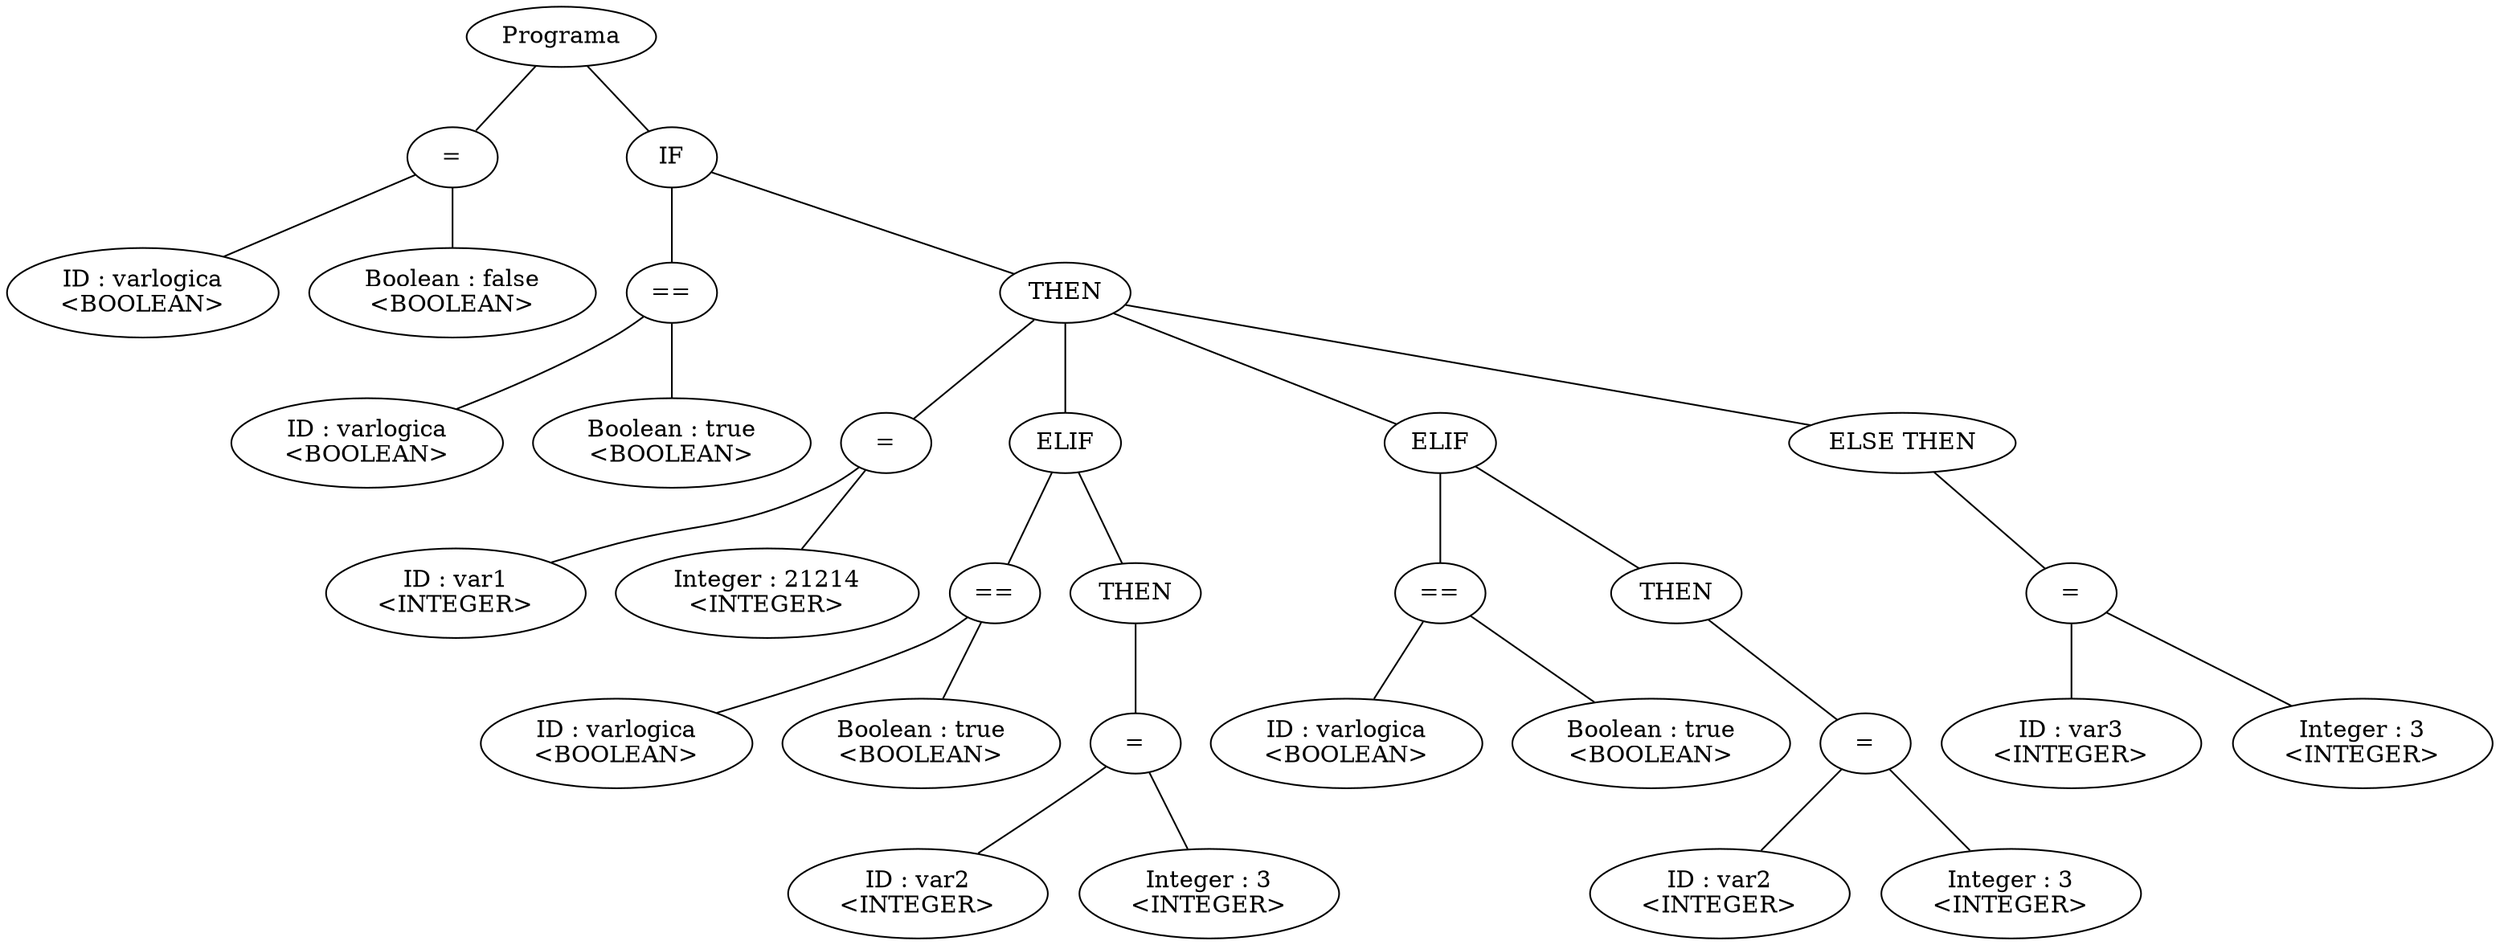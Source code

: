 graph G {nodo_1166892990[label="Programa"]
nodo_166517308[label="="]
nodo_1166892990--nodo_166517308
nodo_119534261[label="ID : varlogica\n<BOOLEAN>"]
nodo_166517308--nodo_119534261
nodo_2046957709[label="Boolean : false\n<BOOLEAN>"]
nodo_166517308--nodo_2046957709
nodo_1440598236[label="IF"]
nodo_1166892990--nodo_1440598236
nodo_982504801[label="=="]
nodo_1440598236--nodo_982504801
nodo_1123881695[label="ID : varlogica\n<BOOLEAN>"]
nodo_982504801--nodo_1123881695
nodo_676441213[label="Boolean : true\n<BOOLEAN>"]
nodo_982504801--nodo_676441213
nodo_2041047019[label="THEN"]
nodo_1440598236--nodo_2041047019
nodo_1460789569[label="="]
nodo_2041047019--nodo_1460789569
nodo_2110814870[label="ID : var1\n<INTEGER>"]
nodo_1460789569--nodo_2110814870
nodo_1481048853[label="Integer : 21214\n<INTEGER>"]
nodo_1460789569--nodo_1481048853
nodo_1140408220[label="ELIF"]
nodo_2041047019--nodo_1140408220
nodo_465225035[label="=="]
nodo_1140408220--nodo_465225035
nodo_1698695264[label="ID : varlogica\n<BOOLEAN>"]
nodo_465225035--nodo_1698695264
nodo_100655222[label="Boolean : true\n<BOOLEAN>"]
nodo_465225035--nodo_100655222
nodo_1515893840[label="THEN"]
nodo_1140408220--nodo_1515893840
nodo_1110255282[label="="]
nodo_1515893840--nodo_1110255282
nodo_667624863[label="ID : var2\n<INTEGER>"]
nodo_1110255282--nodo_667624863
nodo_1573756224[label="Integer : 3\n<INTEGER>"]
nodo_1110255282--nodo_1573756224
nodo_1399281689[label="ELIF"]
nodo_2041047019--nodo_1399281689
nodo_2018835569[label="=="]
nodo_1399281689--nodo_2018835569
nodo_105761081[label="ID : varlogica\n<BOOLEAN>"]
nodo_2018835569--nodo_105761081
nodo_928736045[label="Boolean : true\n<BOOLEAN>"]
nodo_2018835569--nodo_928736045
nodo_1873780783[label="THEN"]
nodo_1399281689--nodo_1873780783
nodo_33397400[label="="]
nodo_1873780783--nodo_33397400
nodo_1762762655[label="ID : var2\n<INTEGER>"]
nodo_33397400--nodo_1762762655
nodo_88066971[label="Integer : 3\n<INTEGER>"]
nodo_33397400--nodo_88066971
nodo_1809462523[label="ELSE THEN"]
nodo_2041047019--nodo_1809462523
nodo_470289330[label="="]
nodo_1809462523--nodo_470289330
nodo_2038465227[label="ID : var3\n<INTEGER>"]
nodo_470289330--nodo_2038465227
nodo_43580787[label="Integer : 3\n<INTEGER>"]
nodo_470289330--nodo_43580787
}
